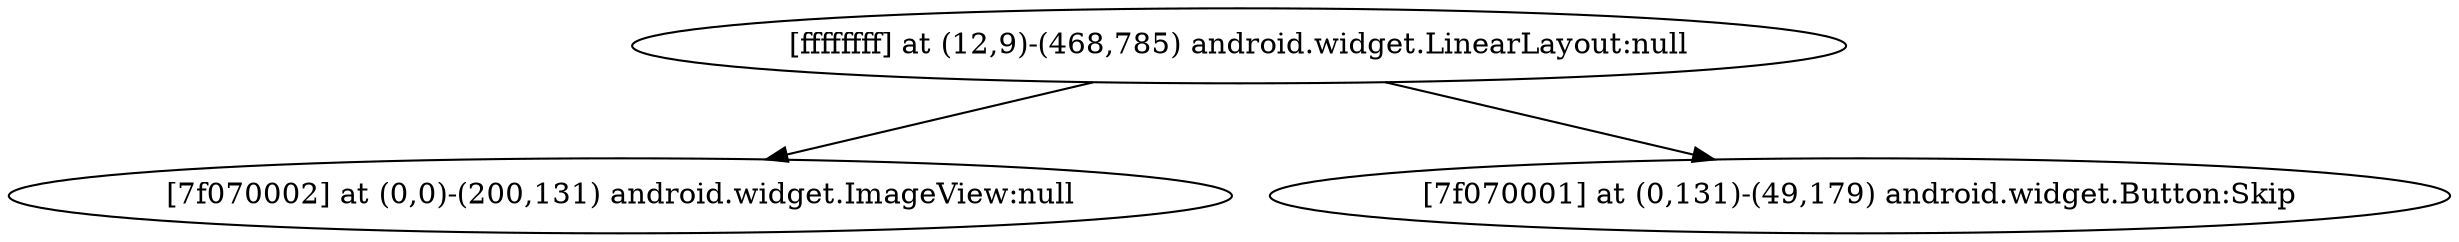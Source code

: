 strict digraph G {
  1 [ label="[ffffffff] at (12,9)-(468,785) android.widget.LinearLayout:null" ];
  2 [ label="[7f070002] at (0,0)-(200,131) android.widget.ImageView:null" ];
  3 [ label="[7f070001] at (0,131)-(49,179) android.widget.Button:Skip" ];
  1 -> 2;
  1 -> 3;
}
